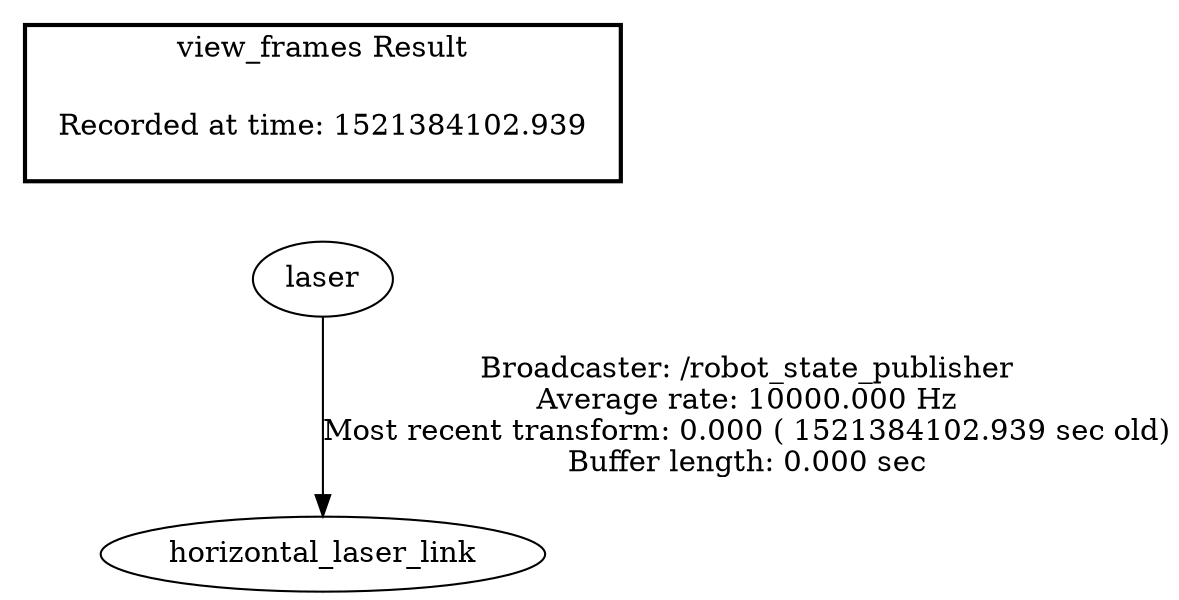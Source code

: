 digraph G {
"laser" -> "horizontal_laser_link"[label="Broadcaster: /robot_state_publisher\nAverage rate: 10000.000 Hz\nMost recent transform: 0.000 ( 1521384102.939 sec old)\nBuffer length: 0.000 sec\n"];
edge [style=invis];
 subgraph cluster_legend { style=bold; color=black; label ="view_frames Result";
"Recorded at time: 1521384102.939"[ shape=plaintext ] ;
 }->"laser";
}